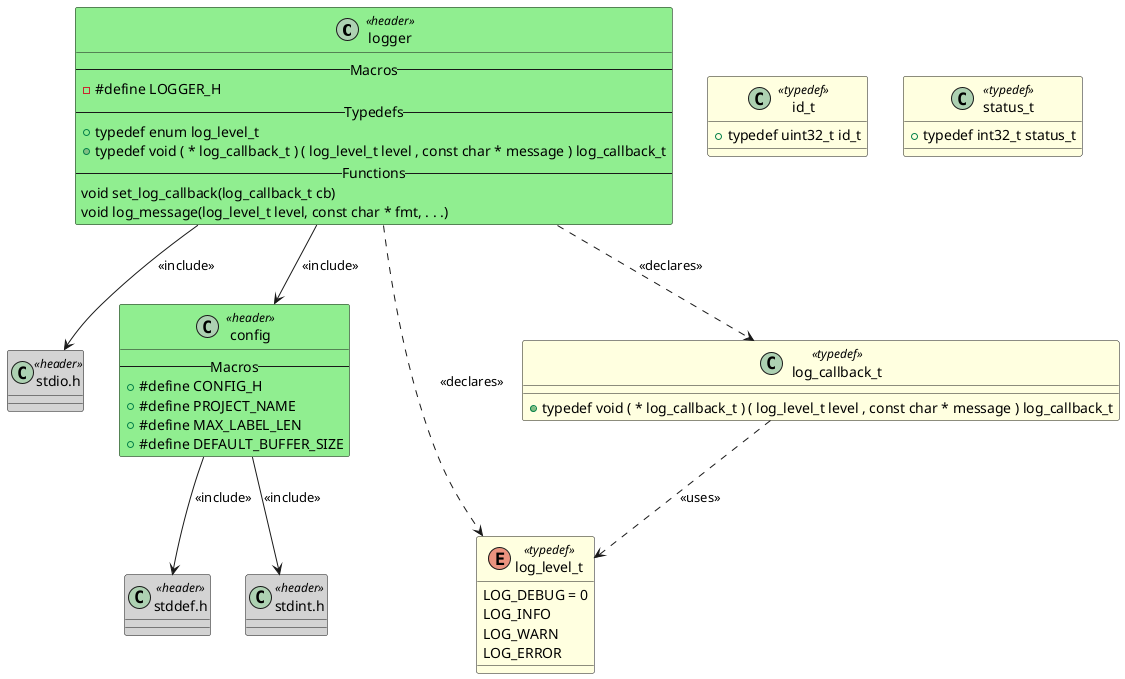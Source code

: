 @startuml logger

class "logger" as HEADER_LOGGER <<header>> #LightGreen
{
    -- Macros --
    - #define LOGGER_H
    -- Typedefs --
    + typedef enum log_level_t
    + typedef void ( * log_callback_t ) ( log_level_t level , const char * message ) log_callback_t
    -- Functions --
    void set_log_callback(log_callback_t cb)
    void log_message(log_level_t level, const char * fmt, . . .)
}

class "stdio.h" as HEADER_STDIO <<header>> #LightGray
{
}

class "config" as HEADER_CONFIG <<header>> #LightGreen
{
    -- Macros --
    + #define CONFIG_H
    + #define PROJECT_NAME
    + #define MAX_LABEL_LEN
    + #define DEFAULT_BUFFER_SIZE
}
class "stddef.h" as HEADER_STDDEF <<header>> #LightGray
{
}

class "stdint.h" as HEADER_STDINT <<header>> #LightGray
{
}

enum "log_level_t" as TYPEDEF_LOG_LEVEL_T <<typedef>> #LightYellow
{
    LOG_DEBUG = 0
    LOG_INFO
    LOG_WARN
    LOG_ERROR
}

class "log_callback_t" as TYPEDEF_LOG_CALLBACK_T <<typedef>> #LightYellow
{
    + typedef void ( * log_callback_t ) ( log_level_t level , const char * message ) log_callback_t
}

class "id_t" as TYPEDEF_ID_T <<typedef>> #LightYellow
{
    + typedef uint32_t id_t
}

class "status_t" as TYPEDEF_STATUS_T <<typedef>> #LightYellow
{
    + typedef int32_t status_t
}

HEADER_LOGGER --> HEADER_STDIO : <<include>>
HEADER_LOGGER --> HEADER_CONFIG : <<include>>
HEADER_CONFIG --> HEADER_STDDEF : <<include>>
HEADER_CONFIG --> HEADER_STDINT : <<include>>
TYPEDEF_LOG_CALLBACK_T ..> TYPEDEF_LOG_LEVEL_T : <<uses>>
HEADER_LOGGER ..> TYPEDEF_LOG_LEVEL_T : <<declares>>
HEADER_LOGGER ..> TYPEDEF_LOG_CALLBACK_T : <<declares>>

@enduml